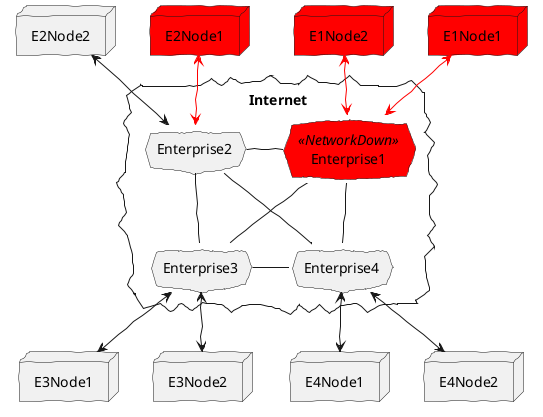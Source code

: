 @startuml
skinparam handwritten true

node "E1Node1" #red
node "E1Node2" #red
node "E2Node1" #red
node "E2Node2"
node "E3Node1"
node "E3Node2"
node "E4Node1"
node "E4Node2"

cloud "Internet" {
    cloud "Enterprise1" <<NetworkDown>>
    cloud "Enterprise2"
    cloud "Enterprise3"
    cloud "Enterprise4"
}

skinparam cloud<<NetworkDown>> {
    BackgroundColor Red
}

[Enterprise1] -l- [Enterprise2]
[Enterprise1] -- [Enterprise3]
[Enterprise1] -- [Enterprise4]
[Enterprise2] -- [Enterprise3]
[Enterprise2] -u- [Enterprise4]
[Enterprise3] -r- [Enterprise4]

[Enterprise1] <-[#red]u-> [E1Node1]
[Enterprise1] <-[#red]u-> [E1Node2]
[Enterprise2] <-[#red]u-> [E2Node1]
[Enterprise2] <-u-> [E2Node2]
[Enterprise3] <--> [E3Node1]
[Enterprise3] <--> [E3Node2]
[Enterprise4] <--> [E4Node1]
[Enterprise4] <--> [E4Node2]
@enduml